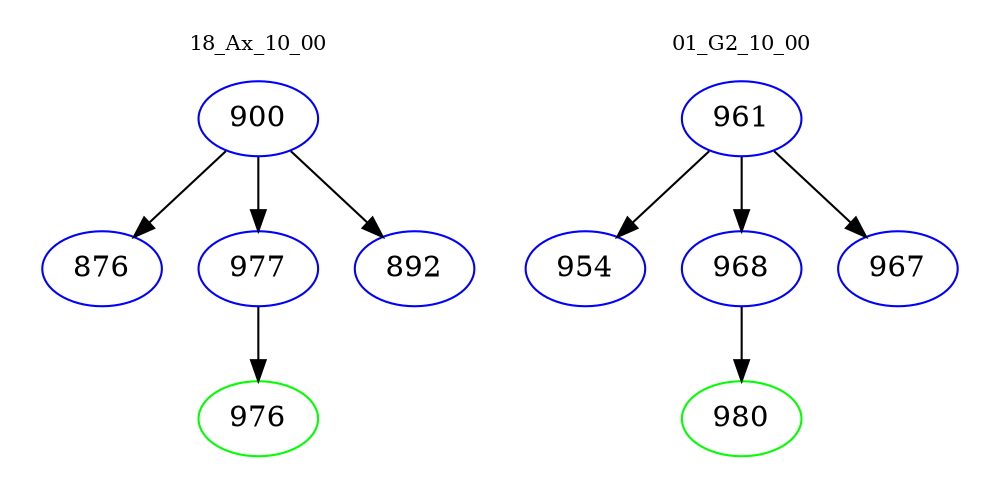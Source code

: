 digraph{
subgraph cluster_0 {
color = white
label = "18_Ax_10_00";
fontsize=10;
T0_900 [label="900", color="blue"]
T0_900 -> T0_876 [color="black"]
T0_876 [label="876", color="blue"]
T0_900 -> T0_977 [color="black"]
T0_977 [label="977", color="blue"]
T0_977 -> T0_976 [color="black"]
T0_976 [label="976", color="green"]
T0_900 -> T0_892 [color="black"]
T0_892 [label="892", color="blue"]
}
subgraph cluster_1 {
color = white
label = "01_G2_10_00";
fontsize=10;
T1_961 [label="961", color="blue"]
T1_961 -> T1_954 [color="black"]
T1_954 [label="954", color="blue"]
T1_961 -> T1_968 [color="black"]
T1_968 [label="968", color="blue"]
T1_968 -> T1_980 [color="black"]
T1_980 [label="980", color="green"]
T1_961 -> T1_967 [color="black"]
T1_967 [label="967", color="blue"]
}
}
